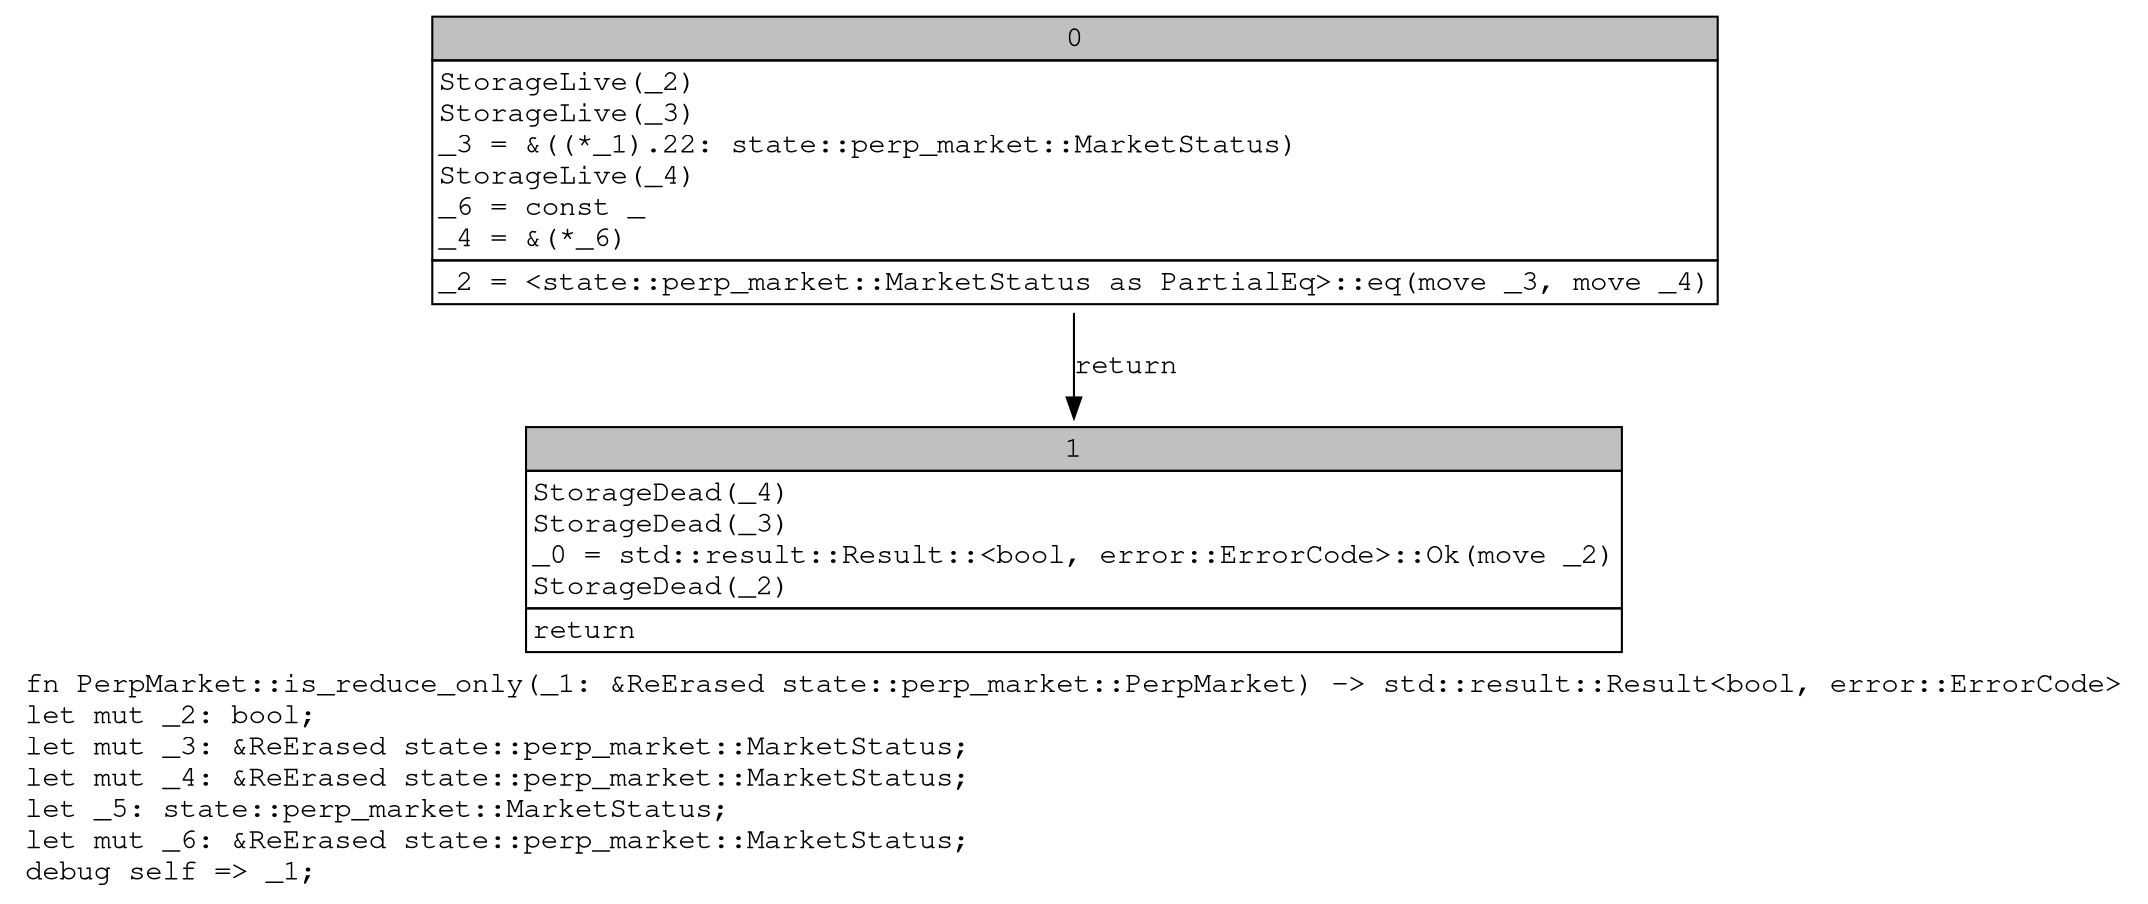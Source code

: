 digraph Mir_0_3790 {
    graph [fontname="Courier, monospace"];
    node [fontname="Courier, monospace"];
    edge [fontname="Courier, monospace"];
    label=<fn PerpMarket::is_reduce_only(_1: &amp;ReErased state::perp_market::PerpMarket) -&gt; std::result::Result&lt;bool, error::ErrorCode&gt;<br align="left"/>let mut _2: bool;<br align="left"/>let mut _3: &amp;ReErased state::perp_market::MarketStatus;<br align="left"/>let mut _4: &amp;ReErased state::perp_market::MarketStatus;<br align="left"/>let _5: state::perp_market::MarketStatus;<br align="left"/>let mut _6: &amp;ReErased state::perp_market::MarketStatus;<br align="left"/>debug self =&gt; _1;<br align="left"/>>;
    bb0__0_3790 [shape="none", label=<<table border="0" cellborder="1" cellspacing="0"><tr><td bgcolor="gray" align="center" colspan="1">0</td></tr><tr><td align="left" balign="left">StorageLive(_2)<br/>StorageLive(_3)<br/>_3 = &amp;((*_1).22: state::perp_market::MarketStatus)<br/>StorageLive(_4)<br/>_6 = const _<br/>_4 = &amp;(*_6)<br/></td></tr><tr><td align="left">_2 = &lt;state::perp_market::MarketStatus as PartialEq&gt;::eq(move _3, move _4)</td></tr></table>>];
    bb1__0_3790 [shape="none", label=<<table border="0" cellborder="1" cellspacing="0"><tr><td bgcolor="gray" align="center" colspan="1">1</td></tr><tr><td align="left" balign="left">StorageDead(_4)<br/>StorageDead(_3)<br/>_0 = std::result::Result::&lt;bool, error::ErrorCode&gt;::Ok(move _2)<br/>StorageDead(_2)<br/></td></tr><tr><td align="left">return</td></tr></table>>];
    bb0__0_3790 -> bb1__0_3790 [label="return"];
}
